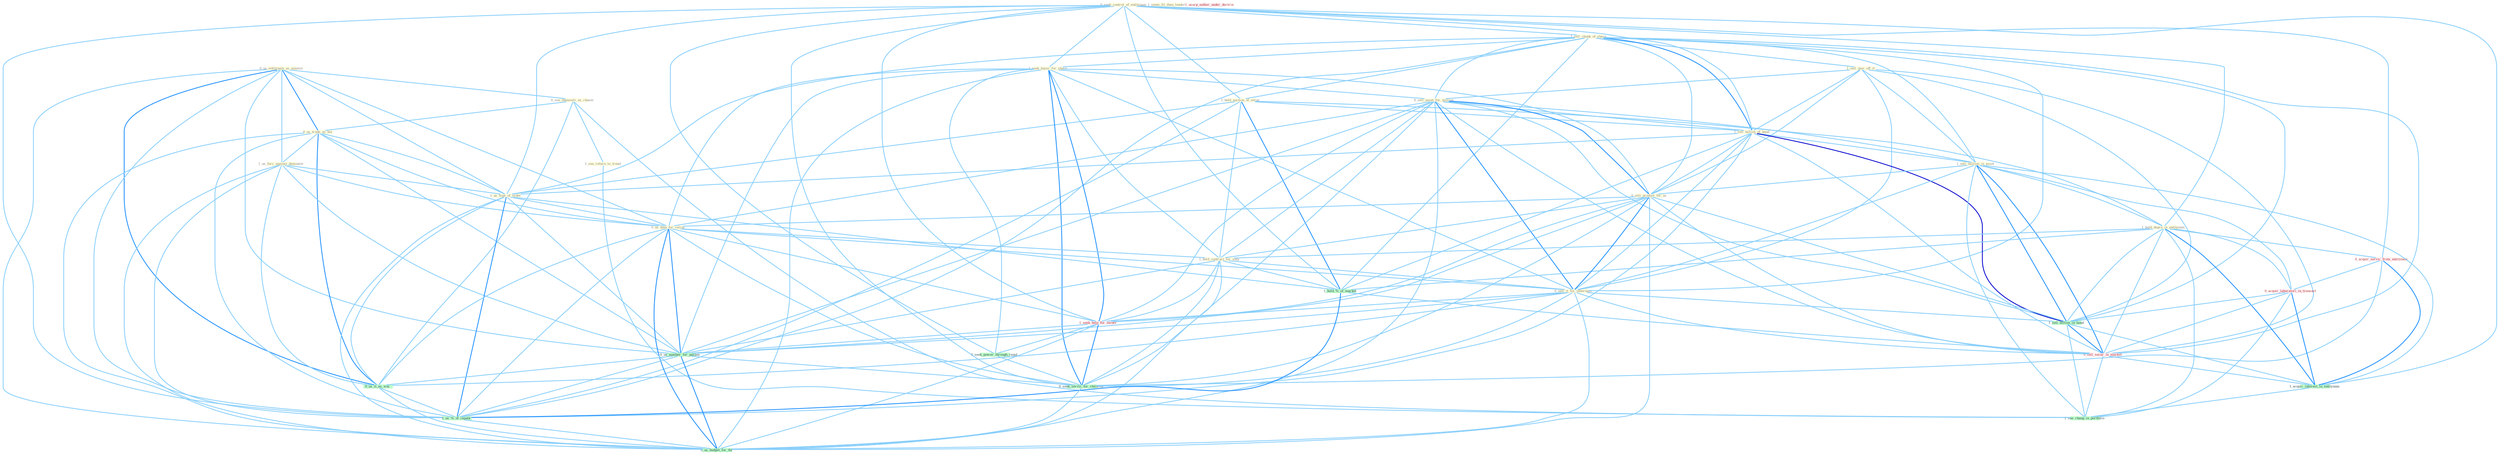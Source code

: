 Graph G{ 
    node
    [shape=polygon,style=filled,width=.5,height=.06,color="#BDFCC9",fixedsize=true,fontsize=4,
    fontcolor="#2f4f4f"];
    {node
    [color="#ffffe0", fontcolor="#8b7d6b"] "0_us_entitynam_as_examin " "1_seem_fit_than_leader " "0_seek_control_of_entitynam " "0_see_themselv_as_chaser " "1_sell_chunk_of_share " "0_us_trade_as_boi " "1_hold_auction_of_secur " "1_sell_piec_off_it " "1_us_forc_against_demonstr " "1_seek_buyer_for_share " "0_sell_asset_for_million " "1_sell_billion_of_bond " "1_sell_million_in_asset " "1_hold_degre_in_entitynam " "0_sell_product_for_us " "1_us_type_of_order " "0_us_data_for_calcul " "1_hold_contract_for_ship " "0_sell_it_for_othernum " "1_see_return_to_trend "}
{node [color="#fff0f5", fontcolor="#b22222"] "1_seek_help_for_owner " "0_acquir_servic_from_entitynam " "0_acquir_laboratori_in_transact " "1_usurp_author_under_doctrin " "0_sell_secur_in_market "}
edge [color="#B0E2FF"];

	"0_us_entitynam_as_examin " -- "0_see_themselv_as_chaser " [w="1", color="#87cefa" ];
	"0_us_entitynam_as_examin " -- "0_us_trade_as_boi " [w="2", color="#1e90ff" , len=0.8];
	"0_us_entitynam_as_examin " -- "1_us_forc_against_demonstr " [w="1", color="#87cefa" ];
	"0_us_entitynam_as_examin " -- "1_us_type_of_order " [w="1", color="#87cefa" ];
	"0_us_entitynam_as_examin " -- "0_us_data_for_calcul " [w="1", color="#87cefa" ];
	"0_us_entitynam_as_examin " -- "0_us_number_for_purpos " [w="1", color="#87cefa" ];
	"0_us_entitynam_as_examin " -- "0_us_it_as_wai " [w="2", color="#1e90ff" , len=0.8];
	"0_us_entitynam_as_examin " -- "1_us_%_of_capabl " [w="1", color="#87cefa" ];
	"0_us_entitynam_as_examin " -- "0_us_budget_for_thi " [w="1", color="#87cefa" ];
	"0_seek_control_of_entitynam " -- "1_sell_chunk_of_share " [w="1", color="#87cefa" ];
	"0_seek_control_of_entitynam " -- "1_hold_auction_of_secur " [w="1", color="#87cefa" ];
	"0_seek_control_of_entitynam " -- "1_seek_buyer_for_share " [w="1", color="#87cefa" ];
	"0_seek_control_of_entitynam " -- "1_sell_billion_of_bond " [w="1", color="#87cefa" ];
	"0_seek_control_of_entitynam " -- "1_hold_degre_in_entitynam " [w="1", color="#87cefa" ];
	"0_seek_control_of_entitynam " -- "1_us_type_of_order " [w="1", color="#87cefa" ];
	"0_seek_control_of_entitynam " -- "1_seek_help_for_owner " [w="1", color="#87cefa" ];
	"0_seek_control_of_entitynam " -- "0_acquir_servic_from_entitynam " [w="1", color="#87cefa" ];
	"0_seek_control_of_entitynam " -- "1_hold_%_of_market " [w="1", color="#87cefa" ];
	"0_seek_control_of_entitynam " -- "0_seek_power_through_regul " [w="1", color="#87cefa" ];
	"0_seek_control_of_entitynam " -- "1_us_%_of_capabl " [w="1", color="#87cefa" ];
	"0_seek_control_of_entitynam " -- "1_acquir_interest_in_entitynam " [w="1", color="#87cefa" ];
	"0_seek_control_of_entitynam " -- "0_seek_servic_for_children " [w="1", color="#87cefa" ];
	"0_see_themselv_as_chaser " -- "0_us_trade_as_boi " [w="1", color="#87cefa" ];
	"0_see_themselv_as_chaser " -- "1_see_return_to_trend " [w="1", color="#87cefa" ];
	"0_see_themselv_as_chaser " -- "0_us_it_as_wai " [w="1", color="#87cefa" ];
	"0_see_themselv_as_chaser " -- "1_see_chang_in_portfolio " [w="1", color="#87cefa" ];
	"1_sell_chunk_of_share " -- "1_hold_auction_of_secur " [w="1", color="#87cefa" ];
	"1_sell_chunk_of_share " -- "1_sell_piec_off_it " [w="1", color="#87cefa" ];
	"1_sell_chunk_of_share " -- "1_seek_buyer_for_share " [w="1", color="#87cefa" ];
	"1_sell_chunk_of_share " -- "0_sell_asset_for_million " [w="1", color="#87cefa" ];
	"1_sell_chunk_of_share " -- "1_sell_billion_of_bond " [w="2", color="#1e90ff" , len=0.8];
	"1_sell_chunk_of_share " -- "1_sell_million_in_asset " [w="1", color="#87cefa" ];
	"1_sell_chunk_of_share " -- "0_sell_product_for_us " [w="1", color="#87cefa" ];
	"1_sell_chunk_of_share " -- "1_us_type_of_order " [w="1", color="#87cefa" ];
	"1_sell_chunk_of_share " -- "0_sell_it_for_othernum " [w="1", color="#87cefa" ];
	"1_sell_chunk_of_share " -- "1_hold_%_of_market " [w="1", color="#87cefa" ];
	"1_sell_chunk_of_share " -- "1_sell_billion_in_bond " [w="1", color="#87cefa" ];
	"1_sell_chunk_of_share " -- "1_us_%_of_capabl " [w="1", color="#87cefa" ];
	"1_sell_chunk_of_share " -- "0_sell_secur_in_market " [w="1", color="#87cefa" ];
	"0_us_trade_as_boi " -- "1_us_forc_against_demonstr " [w="1", color="#87cefa" ];
	"0_us_trade_as_boi " -- "1_us_type_of_order " [w="1", color="#87cefa" ];
	"0_us_trade_as_boi " -- "0_us_data_for_calcul " [w="1", color="#87cefa" ];
	"0_us_trade_as_boi " -- "0_us_number_for_purpos " [w="1", color="#87cefa" ];
	"0_us_trade_as_boi " -- "0_us_it_as_wai " [w="2", color="#1e90ff" , len=0.8];
	"0_us_trade_as_boi " -- "1_us_%_of_capabl " [w="1", color="#87cefa" ];
	"0_us_trade_as_boi " -- "0_us_budget_for_thi " [w="1", color="#87cefa" ];
	"1_hold_auction_of_secur " -- "1_sell_billion_of_bond " [w="1", color="#87cefa" ];
	"1_hold_auction_of_secur " -- "1_hold_degre_in_entitynam " [w="1", color="#87cefa" ];
	"1_hold_auction_of_secur " -- "1_us_type_of_order " [w="1", color="#87cefa" ];
	"1_hold_auction_of_secur " -- "1_hold_contract_for_ship " [w="1", color="#87cefa" ];
	"1_hold_auction_of_secur " -- "1_hold_%_of_market " [w="2", color="#1e90ff" , len=0.8];
	"1_hold_auction_of_secur " -- "1_us_%_of_capabl " [w="1", color="#87cefa" ];
	"1_sell_piec_off_it " -- "0_sell_asset_for_million " [w="1", color="#87cefa" ];
	"1_sell_piec_off_it " -- "1_sell_billion_of_bond " [w="1", color="#87cefa" ];
	"1_sell_piec_off_it " -- "1_sell_million_in_asset " [w="1", color="#87cefa" ];
	"1_sell_piec_off_it " -- "0_sell_product_for_us " [w="1", color="#87cefa" ];
	"1_sell_piec_off_it " -- "0_sell_it_for_othernum " [w="1", color="#87cefa" ];
	"1_sell_piec_off_it " -- "1_sell_billion_in_bond " [w="1", color="#87cefa" ];
	"1_sell_piec_off_it " -- "0_sell_secur_in_market " [w="1", color="#87cefa" ];
	"1_us_forc_against_demonstr " -- "1_us_type_of_order " [w="1", color="#87cefa" ];
	"1_us_forc_against_demonstr " -- "0_us_data_for_calcul " [w="1", color="#87cefa" ];
	"1_us_forc_against_demonstr " -- "0_us_number_for_purpos " [w="1", color="#87cefa" ];
	"1_us_forc_against_demonstr " -- "0_us_it_as_wai " [w="1", color="#87cefa" ];
	"1_us_forc_against_demonstr " -- "1_us_%_of_capabl " [w="1", color="#87cefa" ];
	"1_us_forc_against_demonstr " -- "0_us_budget_for_thi " [w="1", color="#87cefa" ];
	"1_seek_buyer_for_share " -- "0_sell_asset_for_million " [w="1", color="#87cefa" ];
	"1_seek_buyer_for_share " -- "0_sell_product_for_us " [w="1", color="#87cefa" ];
	"1_seek_buyer_for_share " -- "0_us_data_for_calcul " [w="1", color="#87cefa" ];
	"1_seek_buyer_for_share " -- "1_hold_contract_for_ship " [w="1", color="#87cefa" ];
	"1_seek_buyer_for_share " -- "0_sell_it_for_othernum " [w="1", color="#87cefa" ];
	"1_seek_buyer_for_share " -- "1_seek_help_for_owner " [w="2", color="#1e90ff" , len=0.8];
	"1_seek_buyer_for_share " -- "0_seek_power_through_regul " [w="1", color="#87cefa" ];
	"1_seek_buyer_for_share " -- "0_us_number_for_purpos " [w="1", color="#87cefa" ];
	"1_seek_buyer_for_share " -- "0_seek_servic_for_children " [w="2", color="#1e90ff" , len=0.8];
	"1_seek_buyer_for_share " -- "0_us_budget_for_thi " [w="1", color="#87cefa" ];
	"0_sell_asset_for_million " -- "1_sell_billion_of_bond " [w="1", color="#87cefa" ];
	"0_sell_asset_for_million " -- "1_sell_million_in_asset " [w="1", color="#87cefa" ];
	"0_sell_asset_for_million " -- "0_sell_product_for_us " [w="2", color="#1e90ff" , len=0.8];
	"0_sell_asset_for_million " -- "0_us_data_for_calcul " [w="1", color="#87cefa" ];
	"0_sell_asset_for_million " -- "1_hold_contract_for_ship " [w="1", color="#87cefa" ];
	"0_sell_asset_for_million " -- "0_sell_it_for_othernum " [w="2", color="#1e90ff" , len=0.8];
	"0_sell_asset_for_million " -- "1_seek_help_for_owner " [w="1", color="#87cefa" ];
	"0_sell_asset_for_million " -- "0_us_number_for_purpos " [w="1", color="#87cefa" ];
	"0_sell_asset_for_million " -- "1_sell_billion_in_bond " [w="1", color="#87cefa" ];
	"0_sell_asset_for_million " -- "0_sell_secur_in_market " [w="1", color="#87cefa" ];
	"0_sell_asset_for_million " -- "0_seek_servic_for_children " [w="1", color="#87cefa" ];
	"0_sell_asset_for_million " -- "0_us_budget_for_thi " [w="1", color="#87cefa" ];
	"1_sell_billion_of_bond " -- "1_sell_million_in_asset " [w="1", color="#87cefa" ];
	"1_sell_billion_of_bond " -- "0_sell_product_for_us " [w="1", color="#87cefa" ];
	"1_sell_billion_of_bond " -- "1_us_type_of_order " [w="1", color="#87cefa" ];
	"1_sell_billion_of_bond " -- "0_sell_it_for_othernum " [w="1", color="#87cefa" ];
	"1_sell_billion_of_bond " -- "1_hold_%_of_market " [w="1", color="#87cefa" ];
	"1_sell_billion_of_bond " -- "1_sell_billion_in_bond " [w="3", color="#0000cd" , len=0.6];
	"1_sell_billion_of_bond " -- "1_us_%_of_capabl " [w="1", color="#87cefa" ];
	"1_sell_billion_of_bond " -- "0_sell_secur_in_market " [w="1", color="#87cefa" ];
	"1_sell_million_in_asset " -- "1_hold_degre_in_entitynam " [w="1", color="#87cefa" ];
	"1_sell_million_in_asset " -- "0_sell_product_for_us " [w="1", color="#87cefa" ];
	"1_sell_million_in_asset " -- "0_sell_it_for_othernum " [w="1", color="#87cefa" ];
	"1_sell_million_in_asset " -- "0_acquir_laboratori_in_transact " [w="1", color="#87cefa" ];
	"1_sell_million_in_asset " -- "1_sell_billion_in_bond " [w="2", color="#1e90ff" , len=0.8];
	"1_sell_million_in_asset " -- "0_sell_secur_in_market " [w="2", color="#1e90ff" , len=0.8];
	"1_sell_million_in_asset " -- "1_acquir_interest_in_entitynam " [w="1", color="#87cefa" ];
	"1_sell_million_in_asset " -- "1_see_chang_in_portfolio " [w="1", color="#87cefa" ];
	"1_hold_degre_in_entitynam " -- "1_hold_contract_for_ship " [w="1", color="#87cefa" ];
	"1_hold_degre_in_entitynam " -- "0_acquir_servic_from_entitynam " [w="1", color="#87cefa" ];
	"1_hold_degre_in_entitynam " -- "1_hold_%_of_market " [w="1", color="#87cefa" ];
	"1_hold_degre_in_entitynam " -- "0_acquir_laboratori_in_transact " [w="1", color="#87cefa" ];
	"1_hold_degre_in_entitynam " -- "1_sell_billion_in_bond " [w="1", color="#87cefa" ];
	"1_hold_degre_in_entitynam " -- "0_sell_secur_in_market " [w="1", color="#87cefa" ];
	"1_hold_degre_in_entitynam " -- "1_acquir_interest_in_entitynam " [w="2", color="#1e90ff" , len=0.8];
	"1_hold_degre_in_entitynam " -- "1_see_chang_in_portfolio " [w="1", color="#87cefa" ];
	"0_sell_product_for_us " -- "0_us_data_for_calcul " [w="1", color="#87cefa" ];
	"0_sell_product_for_us " -- "1_hold_contract_for_ship " [w="1", color="#87cefa" ];
	"0_sell_product_for_us " -- "0_sell_it_for_othernum " [w="2", color="#1e90ff" , len=0.8];
	"0_sell_product_for_us " -- "1_seek_help_for_owner " [w="1", color="#87cefa" ];
	"0_sell_product_for_us " -- "0_us_number_for_purpos " [w="1", color="#87cefa" ];
	"0_sell_product_for_us " -- "1_sell_billion_in_bond " [w="1", color="#87cefa" ];
	"0_sell_product_for_us " -- "0_sell_secur_in_market " [w="1", color="#87cefa" ];
	"0_sell_product_for_us " -- "0_seek_servic_for_children " [w="1", color="#87cefa" ];
	"0_sell_product_for_us " -- "0_us_budget_for_thi " [w="1", color="#87cefa" ];
	"1_us_type_of_order " -- "0_us_data_for_calcul " [w="1", color="#87cefa" ];
	"1_us_type_of_order " -- "1_hold_%_of_market " [w="1", color="#87cefa" ];
	"1_us_type_of_order " -- "0_us_number_for_purpos " [w="1", color="#87cefa" ];
	"1_us_type_of_order " -- "0_us_it_as_wai " [w="1", color="#87cefa" ];
	"1_us_type_of_order " -- "1_us_%_of_capabl " [w="2", color="#1e90ff" , len=0.8];
	"1_us_type_of_order " -- "0_us_budget_for_thi " [w="1", color="#87cefa" ];
	"0_us_data_for_calcul " -- "1_hold_contract_for_ship " [w="1", color="#87cefa" ];
	"0_us_data_for_calcul " -- "0_sell_it_for_othernum " [w="1", color="#87cefa" ];
	"0_us_data_for_calcul " -- "1_seek_help_for_owner " [w="1", color="#87cefa" ];
	"0_us_data_for_calcul " -- "0_us_number_for_purpos " [w="2", color="#1e90ff" , len=0.8];
	"0_us_data_for_calcul " -- "0_us_it_as_wai " [w="1", color="#87cefa" ];
	"0_us_data_for_calcul " -- "1_us_%_of_capabl " [w="1", color="#87cefa" ];
	"0_us_data_for_calcul " -- "0_seek_servic_for_children " [w="1", color="#87cefa" ];
	"0_us_data_for_calcul " -- "0_us_budget_for_thi " [w="2", color="#1e90ff" , len=0.8];
	"1_hold_contract_for_ship " -- "0_sell_it_for_othernum " [w="1", color="#87cefa" ];
	"1_hold_contract_for_ship " -- "1_seek_help_for_owner " [w="1", color="#87cefa" ];
	"1_hold_contract_for_ship " -- "1_hold_%_of_market " [w="1", color="#87cefa" ];
	"1_hold_contract_for_ship " -- "0_us_number_for_purpos " [w="1", color="#87cefa" ];
	"1_hold_contract_for_ship " -- "0_seek_servic_for_children " [w="1", color="#87cefa" ];
	"1_hold_contract_for_ship " -- "0_us_budget_for_thi " [w="1", color="#87cefa" ];
	"0_sell_it_for_othernum " -- "1_seek_help_for_owner " [w="1", color="#87cefa" ];
	"0_sell_it_for_othernum " -- "0_us_number_for_purpos " [w="1", color="#87cefa" ];
	"0_sell_it_for_othernum " -- "1_sell_billion_in_bond " [w="1", color="#87cefa" ];
	"0_sell_it_for_othernum " -- "0_us_it_as_wai " [w="1", color="#87cefa" ];
	"0_sell_it_for_othernum " -- "0_sell_secur_in_market " [w="1", color="#87cefa" ];
	"0_sell_it_for_othernum " -- "0_seek_servic_for_children " [w="1", color="#87cefa" ];
	"0_sell_it_for_othernum " -- "0_us_budget_for_thi " [w="1", color="#87cefa" ];
	"1_see_return_to_trend " -- "1_see_chang_in_portfolio " [w="1", color="#87cefa" ];
	"1_seek_help_for_owner " -- "0_seek_power_through_regul " [w="1", color="#87cefa" ];
	"1_seek_help_for_owner " -- "0_us_number_for_purpos " [w="1", color="#87cefa" ];
	"1_seek_help_for_owner " -- "0_seek_servic_for_children " [w="2", color="#1e90ff" , len=0.8];
	"1_seek_help_for_owner " -- "0_us_budget_for_thi " [w="1", color="#87cefa" ];
	"0_acquir_servic_from_entitynam " -- "0_acquir_laboratori_in_transact " [w="1", color="#87cefa" ];
	"0_acquir_servic_from_entitynam " -- "1_acquir_interest_in_entitynam " [w="2", color="#1e90ff" , len=0.8];
	"0_acquir_servic_from_entitynam " -- "0_seek_servic_for_children " [w="1", color="#87cefa" ];
	"1_hold_%_of_market " -- "1_us_%_of_capabl " [w="2", color="#1e90ff" , len=0.8];
	"1_hold_%_of_market " -- "0_sell_secur_in_market " [w="1", color="#87cefa" ];
	"0_seek_power_through_regul " -- "0_seek_servic_for_children " [w="1", color="#87cefa" ];
	"0_us_number_for_purpos " -- "0_us_it_as_wai " [w="1", color="#87cefa" ];
	"0_us_number_for_purpos " -- "1_us_%_of_capabl " [w="1", color="#87cefa" ];
	"0_us_number_for_purpos " -- "0_seek_servic_for_children " [w="1", color="#87cefa" ];
	"0_us_number_for_purpos " -- "0_us_budget_for_thi " [w="2", color="#1e90ff" , len=0.8];
	"0_acquir_laboratori_in_transact " -- "1_sell_billion_in_bond " [w="1", color="#87cefa" ];
	"0_acquir_laboratori_in_transact " -- "0_sell_secur_in_market " [w="1", color="#87cefa" ];
	"0_acquir_laboratori_in_transact " -- "1_acquir_interest_in_entitynam " [w="2", color="#1e90ff" , len=0.8];
	"0_acquir_laboratori_in_transact " -- "1_see_chang_in_portfolio " [w="1", color="#87cefa" ];
	"1_sell_billion_in_bond " -- "0_sell_secur_in_market " [w="2", color="#1e90ff" , len=0.8];
	"1_sell_billion_in_bond " -- "1_acquir_interest_in_entitynam " [w="1", color="#87cefa" ];
	"1_sell_billion_in_bond " -- "1_see_chang_in_portfolio " [w="1", color="#87cefa" ];
	"0_us_it_as_wai " -- "1_us_%_of_capabl " [w="1", color="#87cefa" ];
	"0_us_it_as_wai " -- "0_us_budget_for_thi " [w="1", color="#87cefa" ];
	"1_us_%_of_capabl " -- "0_us_budget_for_thi " [w="1", color="#87cefa" ];
	"0_sell_secur_in_market " -- "1_acquir_interest_in_entitynam " [w="1", color="#87cefa" ];
	"0_sell_secur_in_market " -- "1_see_chang_in_portfolio " [w="1", color="#87cefa" ];
	"1_acquir_interest_in_entitynam " -- "1_see_chang_in_portfolio " [w="1", color="#87cefa" ];
	"0_seek_servic_for_children " -- "0_us_budget_for_thi " [w="1", color="#87cefa" ];
}